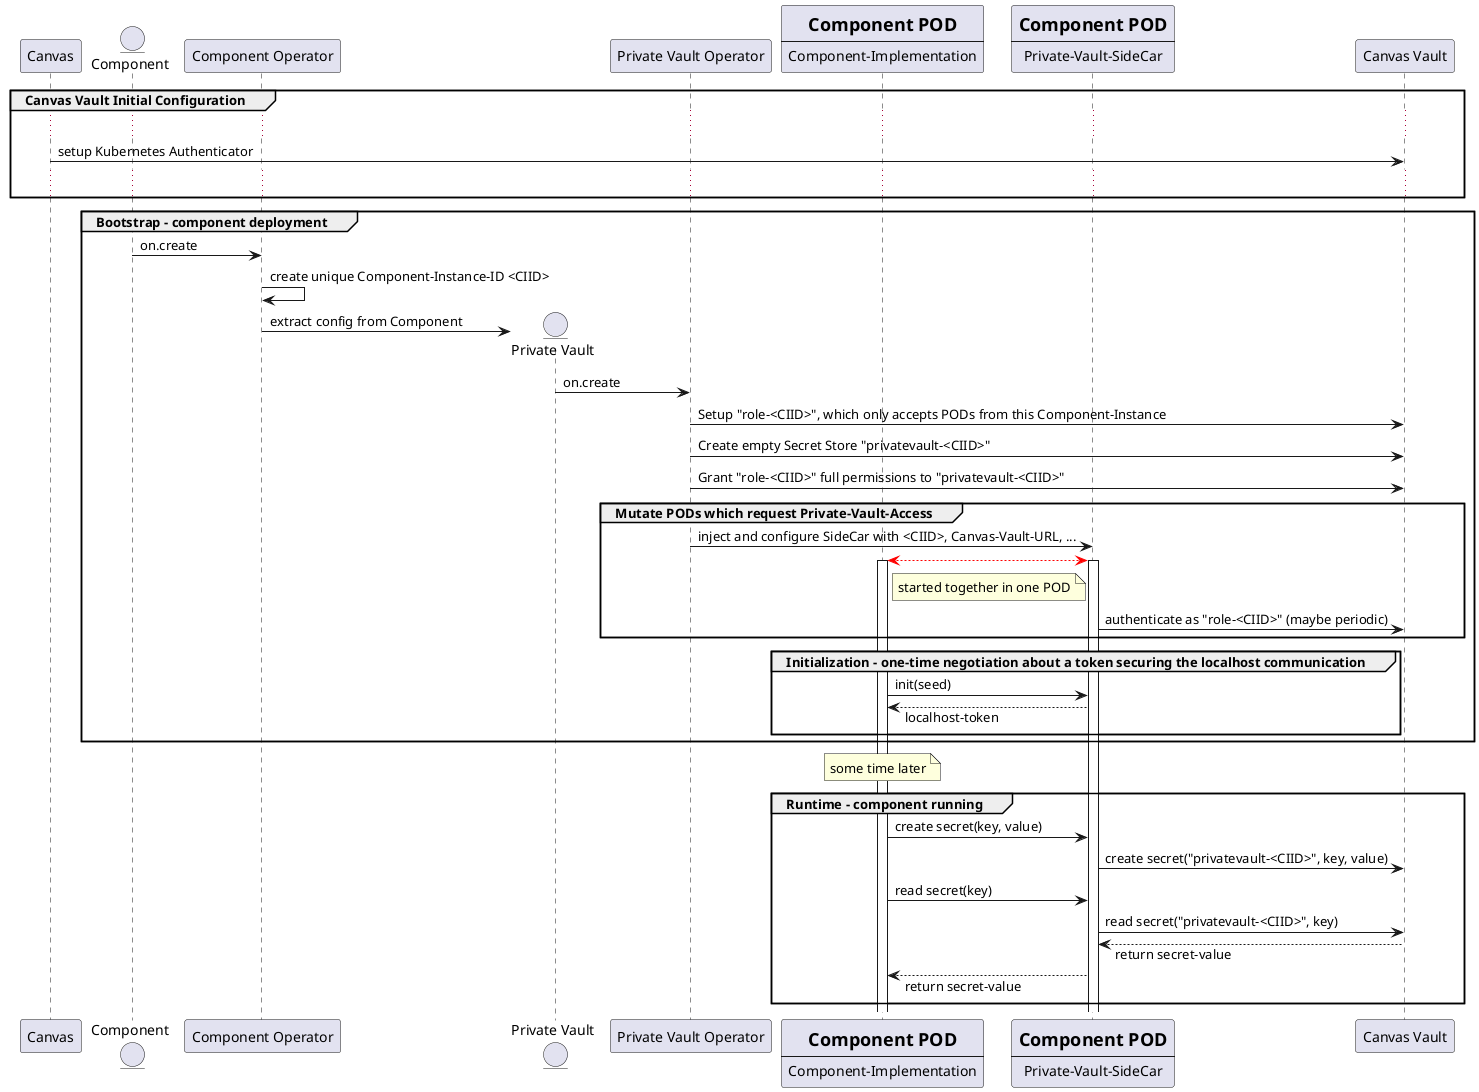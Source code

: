 @startuml

participant Canvas as "Canvas"
entity Component
participant "Component Operator" as ComponentOperator
entity "Private Vault" as PrivateVault
participant "Private Vault Operator" as PrivateVaultOperator
participant ComponentImplementation [
	=Component POD
	----
	Component-Implementation
]
participant PrivateVaultSideCar [
	=Component POD
	----
	Private-Vault-SideCar
]
participant CanvasVault as "Canvas Vault"


group Canvas Vault Initial Configuration 
    ...
	Canvas -> CanvasVault : setup Kubernetes Authenticator
	...
end group

group Bootstrap - component deployment
	Component -> ComponentOperator : on.create
	ComponentOperator -> ComponentOperator : create unique Component-Instance-ID <CIID>
	create PrivateVault
	ComponentOperator -> PrivateVault  : extract config from Component
	PrivateVault -> PrivateVaultOperator : on.create
	PrivateVaultOperator -> CanvasVault : Setup "role-<CIID>", which only accepts PODs from this Component-Instance 
	PrivateVaultOperator -> CanvasVault : Create empty Secret Store "privatevault-<CIID>"
	PrivateVaultOperator -> CanvasVault : Grant "role-<CIID>" full permissions to "privatevault-<CIID>" 
	group Mutate PODs which request Private-Vault-Access
		PrivateVaultOperator -> PrivateVaultSideCar : inject and configure SideCar with <CIID>, Canvas-Vault-URL, ... 
		ComponentImplementation <-[#ff0000]-> PrivateVaultSideCar
		activate ComponentImplementation 
		activate PrivateVaultSideCar 
	    note right of ComponentImplementation
	    started together in one POD
	    end note	
		PrivateVaultSideCar -> CanvasVault : authenticate as "role-<CIID>" (maybe periodic)
    end group
	group Initialization - one-time negotiation about a token securing the localhost communication 
		ComponentImplementation -> PrivateVaultSideCar : init(seed)
		skinparam responseMessageBelowArrow true
		ComponentImplementation <-- PrivateVaultSideCar : localhost-token
    end group
end group

note over ComponentImplementation : some time later

group Runtime - component running
	ComponentImplementation -> PrivateVaultSideCar : create secret(key, value)
	PrivateVaultSideCar -> CanvasVault : create secret("privatevault-<CIID>", key, value)
	ComponentImplementation -> PrivateVaultSideCar : read secret(key)
	PrivateVaultSideCar -> CanvasVault : read secret("privatevault-<CIID>", key)
	PrivateVaultSideCar  <-- CanvasVault : return secret-value
	ComponentImplementation <-- PrivateVaultSideCar : return secret-value 
end group

@enduml
